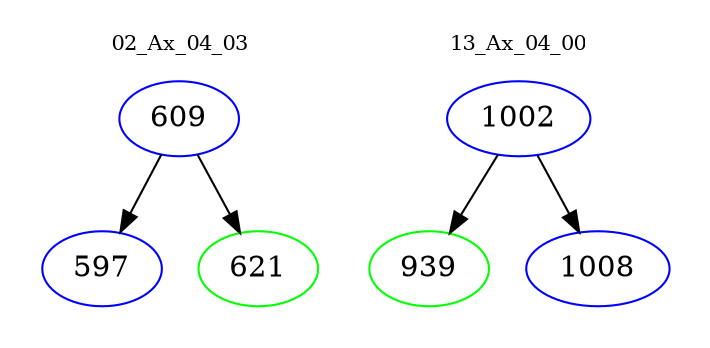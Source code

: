 digraph{
subgraph cluster_0 {
color = white
label = "02_Ax_04_03";
fontsize=10;
T0_609 [label="609", color="blue"]
T0_609 -> T0_597 [color="black"]
T0_597 [label="597", color="blue"]
T0_609 -> T0_621 [color="black"]
T0_621 [label="621", color="green"]
}
subgraph cluster_1 {
color = white
label = "13_Ax_04_00";
fontsize=10;
T1_1002 [label="1002", color="blue"]
T1_1002 -> T1_939 [color="black"]
T1_939 [label="939", color="green"]
T1_1002 -> T1_1008 [color="black"]
T1_1008 [label="1008", color="blue"]
}
}
